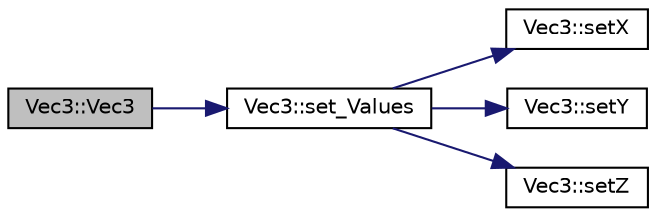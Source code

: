 digraph "Vec3::Vec3"
{
 // INTERACTIVE_SVG=YES
 // LATEX_PDF_SIZE
  edge [fontname="Helvetica",fontsize="10",labelfontname="Helvetica",labelfontsize="10"];
  node [fontname="Helvetica",fontsize="10",shape=record];
  rankdir="LR";
  Node0 [label="Vec3::Vec3",height=0.2,width=0.4,color="black", fillcolor="grey75", style="filled", fontcolor="black",tooltip=" "];
  Node0 -> Node1 [color="midnightblue",fontsize="10",style="solid",fontname="Helvetica"];
  Node1 [label="Vec3::set_Values",height=0.2,width=0.4,color="black", fillcolor="white", style="filled",URL="$class_vec3.html#ae581dad3aa1a885da7538582a3324d3a",tooltip=" "];
  Node1 -> Node2 [color="midnightblue",fontsize="10",style="solid",fontname="Helvetica"];
  Node2 [label="Vec3::setX",height=0.2,width=0.4,color="black", fillcolor="white", style="filled",URL="$class_vec3.html#a2d66e34e1ad4be888821158541fcd2ea",tooltip=" "];
  Node1 -> Node3 [color="midnightblue",fontsize="10",style="solid",fontname="Helvetica"];
  Node3 [label="Vec3::setY",height=0.2,width=0.4,color="black", fillcolor="white", style="filled",URL="$class_vec3.html#a4dadb34f7d48268a101914b7a4771e68",tooltip=" "];
  Node1 -> Node4 [color="midnightblue",fontsize="10",style="solid",fontname="Helvetica"];
  Node4 [label="Vec3::setZ",height=0.2,width=0.4,color="black", fillcolor="white", style="filled",URL="$class_vec3.html#a334f510fc72e3ae8cf50f61429db307a",tooltip=" "];
}
